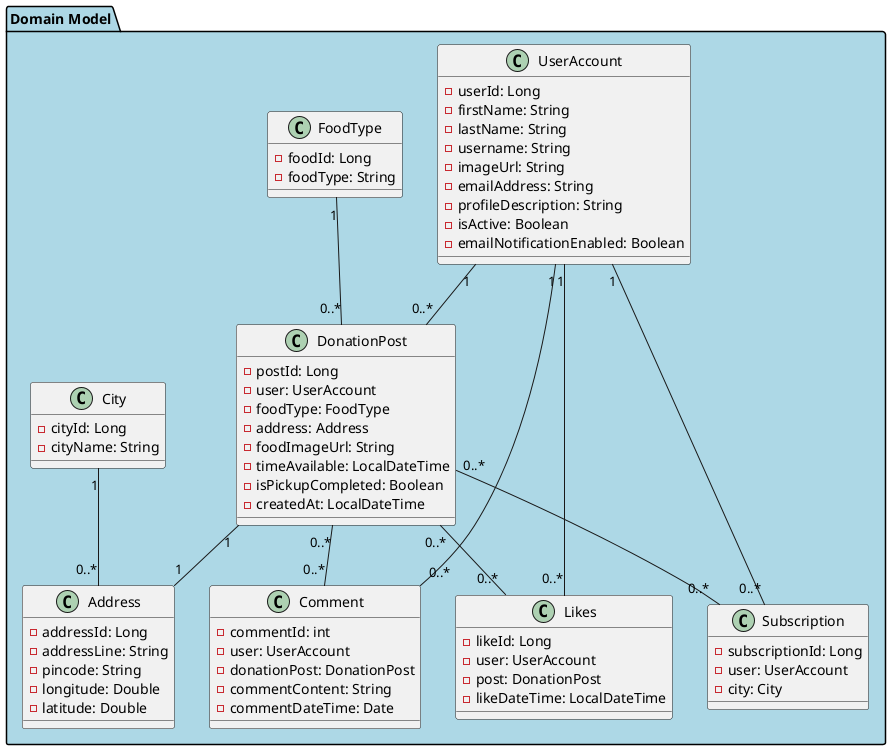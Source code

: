 @startuml
package "Domain Model" #LightBlue {
    class UserAccount {
        - userId: Long
        - firstName: String
        - lastName: String
        - username: String
        - imageUrl: String
        - emailAddress: String
        - profileDescription: String
        - isActive: Boolean
        - emailNotificationEnabled: Boolean
    }

    class FoodType {
        - foodId: Long
        - foodType: String
    }

    class Address {
        - addressId: Long
        - addressLine: String
        - pincode: String
        - longitude: Double
        - latitude: Double
    }

    class City {
        - cityId: Long
        - cityName: String
    }

    class DonationPost {
        - postId: Long
        - user: UserAccount
        - foodType: FoodType
        - address: Address
        - foodImageUrl: String
        - timeAvailable: LocalDateTime
        - isPickupCompleted: Boolean
        - createdAt: LocalDateTime
    }

    class Likes {
        - likeId: Long
        - user: UserAccount
        - post: DonationPost
        - likeDateTime: LocalDateTime
    }

    class Subscription {
        - subscriptionId: Long
        - user: UserAccount
        - city: City
    }

    class Comment {
        - commentId: int
        - user: UserAccount
        - donationPost: DonationPost
        - commentContent: String
        - commentDateTime: Date
    }
}

UserAccount "1" -- "0..*" Likes
UserAccount "1" -- "0..*" Subscription
UserAccount "1" -- "0..*" Comment
UserAccount "1" -- "0..*" DonationPost

DonationPost "0..*" -- "0..*" Likes
DonationPost "0..*" -- "0..*" Comment
DonationPost "1" -- "1" Address
DonationPost "0..*" -- "0..*" Subscription

FoodType "1" -- "0..*" DonationPost
City "1" -- "0..*" Address
@enduml
